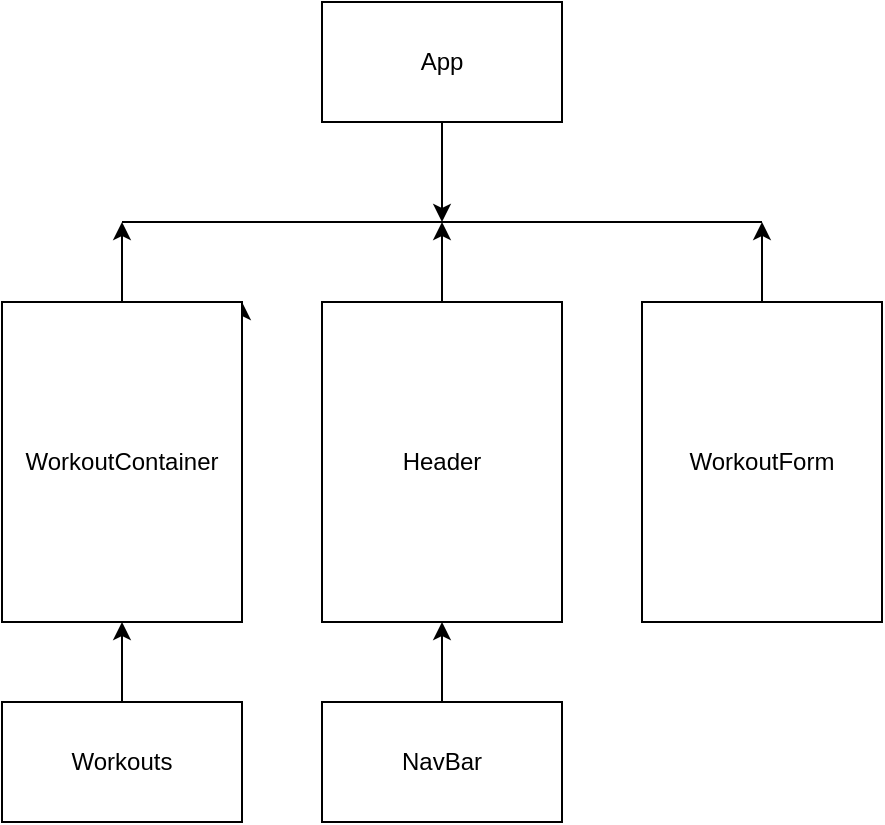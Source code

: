 <mxfile>
    <diagram id="wRKUxSx8tqU-VlqJeafh" name="Page-1">
        <mxGraphModel dx="1421" dy="793" grid="1" gridSize="10" guides="1" tooltips="1" connect="1" arrows="1" fold="1" page="1" pageScale="1" pageWidth="850" pageHeight="1100" math="0" shadow="0">
            <root>
                <mxCell id="0"/>
                <mxCell id="1" parent="0"/>
                <mxCell id="14" style="edgeStyle=none;html=1;exitX=0.5;exitY=1;exitDx=0;exitDy=0;" parent="1" source="2" edge="1">
                    <mxGeometry relative="1" as="geometry">
                        <mxPoint x="260" y="320" as="targetPoint"/>
                    </mxGeometry>
                </mxCell>
                <mxCell id="2" value="App" style="rounded=0;whiteSpace=wrap;html=1;" parent="1" vertex="1">
                    <mxGeometry x="200" y="210" width="120" height="60" as="geometry"/>
                </mxCell>
                <mxCell id="7" style="edgeStyle=none;html=1;exitX=1;exitY=1;exitDx=0;exitDy=0;entryX=1;entryY=0;entryDx=0;entryDy=0;" parent="1" source="3" target="3" edge="1">
                    <mxGeometry relative="1" as="geometry">
                        <mxPoint x="160" y="310" as="targetPoint"/>
                    </mxGeometry>
                </mxCell>
                <mxCell id="18" style="edgeStyle=none;html=1;exitX=0.5;exitY=0;exitDx=0;exitDy=0;" parent="1" source="3" edge="1">
                    <mxGeometry relative="1" as="geometry">
                        <mxPoint x="100" y="320" as="targetPoint"/>
                    </mxGeometry>
                </mxCell>
                <mxCell id="3" value="WorkoutContainer" style="rounded=0;whiteSpace=wrap;html=1;" parent="1" vertex="1">
                    <mxGeometry x="40" y="360" width="120" height="160" as="geometry"/>
                </mxCell>
                <mxCell id="20" style="edgeStyle=none;html=1;" parent="1" source="5" edge="1">
                    <mxGeometry relative="1" as="geometry">
                        <mxPoint x="420" y="320" as="targetPoint"/>
                    </mxGeometry>
                </mxCell>
                <mxCell id="5" value="WorkoutForm" style="rounded=0;whiteSpace=wrap;html=1;" parent="1" vertex="1">
                    <mxGeometry x="360" y="360" width="120" height="160" as="geometry"/>
                </mxCell>
                <mxCell id="21" style="edgeStyle=none;html=1;" edge="1" parent="1" source="11">
                    <mxGeometry relative="1" as="geometry">
                        <mxPoint x="260" y="320" as="targetPoint"/>
                    </mxGeometry>
                </mxCell>
                <mxCell id="11" value="Header" style="rounded=0;whiteSpace=wrap;html=1;" parent="1" vertex="1">
                    <mxGeometry x="200" y="360" width="120" height="160" as="geometry"/>
                </mxCell>
                <mxCell id="17" value="" style="endArrow=none;html=1;" parent="1" edge="1">
                    <mxGeometry width="50" height="50" relative="1" as="geometry">
                        <mxPoint x="100" y="320" as="sourcePoint"/>
                        <mxPoint x="420" y="320" as="targetPoint"/>
                        <Array as="points">
                            <mxPoint x="280" y="320"/>
                        </Array>
                    </mxGeometry>
                </mxCell>
                <mxCell id="23" value="" style="edgeStyle=none;html=1;" edge="1" parent="1" source="22" target="11">
                    <mxGeometry relative="1" as="geometry"/>
                </mxCell>
                <mxCell id="22" value="NavBar" style="rounded=0;whiteSpace=wrap;html=1;" vertex="1" parent="1">
                    <mxGeometry x="200" y="560" width="120" height="60" as="geometry"/>
                </mxCell>
                <mxCell id="25" style="edgeStyle=none;html=1;entryX=0.5;entryY=1;entryDx=0;entryDy=0;" edge="1" parent="1" source="24" target="3">
                    <mxGeometry relative="1" as="geometry"/>
                </mxCell>
                <mxCell id="24" value="Workouts" style="rounded=0;whiteSpace=wrap;html=1;" vertex="1" parent="1">
                    <mxGeometry x="40" y="560" width="120" height="60" as="geometry"/>
                </mxCell>
            </root>
        </mxGraphModel>
    </diagram>
</mxfile>
